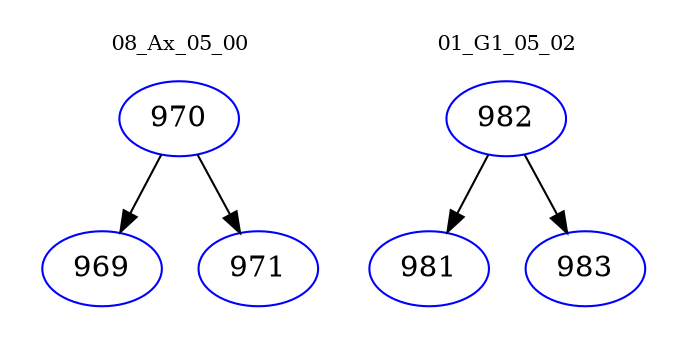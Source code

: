 digraph{
subgraph cluster_0 {
color = white
label = "08_Ax_05_00";
fontsize=10;
T0_970 [label="970", color="blue"]
T0_970 -> T0_969 [color="black"]
T0_969 [label="969", color="blue"]
T0_970 -> T0_971 [color="black"]
T0_971 [label="971", color="blue"]
}
subgraph cluster_1 {
color = white
label = "01_G1_05_02";
fontsize=10;
T1_982 [label="982", color="blue"]
T1_982 -> T1_981 [color="black"]
T1_981 [label="981", color="blue"]
T1_982 -> T1_983 [color="black"]
T1_983 [label="983", color="blue"]
}
}
